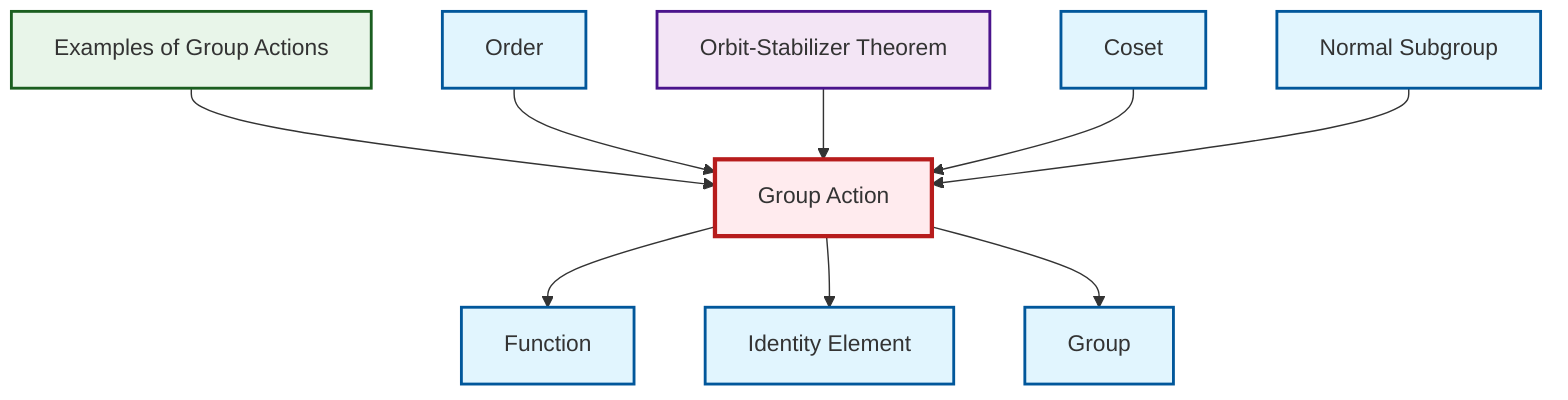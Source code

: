 graph TD
    classDef definition fill:#e1f5fe,stroke:#01579b,stroke-width:2px
    classDef theorem fill:#f3e5f5,stroke:#4a148c,stroke-width:2px
    classDef axiom fill:#fff3e0,stroke:#e65100,stroke-width:2px
    classDef example fill:#e8f5e9,stroke:#1b5e20,stroke-width:2px
    classDef current fill:#ffebee,stroke:#b71c1c,stroke-width:3px
    def-order["Order"]:::definition
    def-group["Group"]:::definition
    def-coset["Coset"]:::definition
    def-function["Function"]:::definition
    def-group-action["Group Action"]:::definition
    def-identity-element["Identity Element"]:::definition
    ex-group-action-examples["Examples of Group Actions"]:::example
    def-normal-subgroup["Normal Subgroup"]:::definition
    thm-orbit-stabilizer["Orbit-Stabilizer Theorem"]:::theorem
    ex-group-action-examples --> def-group-action
    def-order --> def-group-action
    def-group-action --> def-function
    thm-orbit-stabilizer --> def-group-action
    def-group-action --> def-identity-element
    def-coset --> def-group-action
    def-group-action --> def-group
    def-normal-subgroup --> def-group-action
    class def-group-action current
